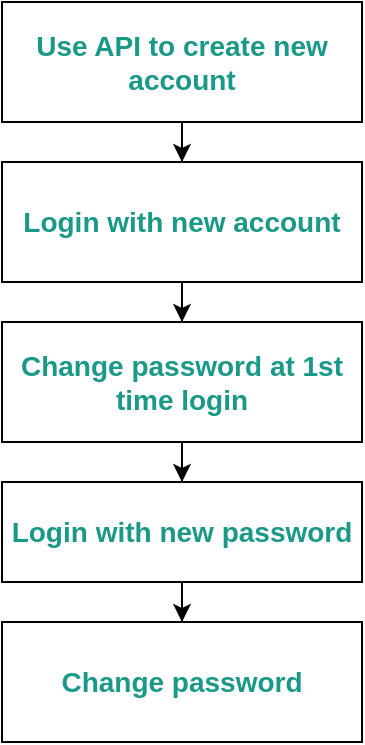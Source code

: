 <mxfile version="20.7.2" type="github">
  <diagram id="GITchyAoY5styEEp8QkO" name="Trang-1">
    <mxGraphModel dx="880" dy="452" grid="1" gridSize="10" guides="1" tooltips="1" connect="1" arrows="1" fold="1" page="1" pageScale="1" pageWidth="827" pageHeight="1169" math="0" shadow="0">
      <root>
        <mxCell id="0" />
        <mxCell id="1" parent="0" />
        <mxCell id="O05cEdwsyOfzaWefe0lu-4" value="" style="edgeStyle=orthogonalEdgeStyle;rounded=0;orthogonalLoop=1;jettySize=auto;html=1;fontSize=14;entryX=0.5;entryY=0;entryDx=0;entryDy=0;" edge="1" parent="1" source="O05cEdwsyOfzaWefe0lu-1" target="O05cEdwsyOfzaWefe0lu-3">
          <mxGeometry relative="1" as="geometry">
            <mxPoint x="400" y="170" as="targetPoint" />
          </mxGeometry>
        </mxCell>
        <mxCell id="O05cEdwsyOfzaWefe0lu-1" value="&lt;span id=&quot;docs-internal-guid-5875afa1-7fff-f918-396f-68e03493ff80&quot;&gt;&lt;span style=&quot;font-family: Arial; background-color: transparent; font-weight: 700; font-variant-numeric: normal; font-variant-east-asian: normal; vertical-align: baseline;&quot;&gt;&lt;font color=&quot;#1a9988&quot; style=&quot;font-size: 14px;&quot;&gt;Use API to create new account&lt;/font&gt;&lt;/span&gt;&lt;/span&gt;" style="rounded=0;whiteSpace=wrap;html=1;" vertex="1" parent="1">
          <mxGeometry x="340" y="90" width="180" height="60" as="geometry" />
        </mxCell>
        <mxCell id="O05cEdwsyOfzaWefe0lu-6" value="" style="edgeStyle=orthogonalEdgeStyle;rounded=0;orthogonalLoop=1;jettySize=auto;html=1;fontSize=14;entryX=0.5;entryY=0;entryDx=0;entryDy=0;" edge="1" parent="1" source="O05cEdwsyOfzaWefe0lu-3" target="O05cEdwsyOfzaWefe0lu-5">
          <mxGeometry relative="1" as="geometry">
            <mxPoint x="400" y="250" as="targetPoint" />
          </mxGeometry>
        </mxCell>
        <mxCell id="O05cEdwsyOfzaWefe0lu-3" value="&lt;font color=&quot;#1a9988&quot; style=&quot;font-size: 14px;&quot; face=&quot;Arial&quot;&gt;&lt;b&gt;Login with new account&lt;/b&gt;&lt;/font&gt;" style="whiteSpace=wrap;html=1;rounded=0;" vertex="1" parent="1">
          <mxGeometry x="340" y="170" width="180" height="60" as="geometry" />
        </mxCell>
        <mxCell id="O05cEdwsyOfzaWefe0lu-8" value="" style="edgeStyle=orthogonalEdgeStyle;rounded=0;orthogonalLoop=1;jettySize=auto;html=1;fontSize=14;" edge="1" parent="1" source="O05cEdwsyOfzaWefe0lu-5" target="O05cEdwsyOfzaWefe0lu-7">
          <mxGeometry relative="1" as="geometry" />
        </mxCell>
        <mxCell id="O05cEdwsyOfzaWefe0lu-5" value="&lt;font size=&quot;1&quot; color=&quot;#1a9988&quot;&gt;&lt;b style=&quot;font-size: 14px;&quot;&gt;Change password at 1st time login&lt;/b&gt;&lt;/font&gt;" style="whiteSpace=wrap;html=1;rounded=0;" vertex="1" parent="1">
          <mxGeometry x="340" y="250" width="180" height="60" as="geometry" />
        </mxCell>
        <mxCell id="O05cEdwsyOfzaWefe0lu-10" value="" style="edgeStyle=orthogonalEdgeStyle;rounded=0;orthogonalLoop=1;jettySize=auto;html=1;fontSize=14;entryX=0.5;entryY=0;entryDx=0;entryDy=0;" edge="1" parent="1" source="O05cEdwsyOfzaWefe0lu-7" target="O05cEdwsyOfzaWefe0lu-9">
          <mxGeometry relative="1" as="geometry">
            <mxPoint x="400" y="400" as="targetPoint" />
          </mxGeometry>
        </mxCell>
        <mxCell id="O05cEdwsyOfzaWefe0lu-7" value="&lt;font style=&quot;font-size: 14px;&quot; color=&quot;#1a9988&quot;&gt;&lt;b&gt;Login with new password&lt;/b&gt;&lt;/font&gt;" style="whiteSpace=wrap;html=1;rounded=0;" vertex="1" parent="1">
          <mxGeometry x="340" y="330" width="180" height="50" as="geometry" />
        </mxCell>
        <mxCell id="O05cEdwsyOfzaWefe0lu-9" value="&lt;b&gt;&lt;font color=&quot;#1a9988&quot; style=&quot;font-size: 14px;&quot;&gt;Change password&lt;/font&gt;&lt;/b&gt;" style="whiteSpace=wrap;html=1;rounded=0;" vertex="1" parent="1">
          <mxGeometry x="340" y="400" width="180" height="60" as="geometry" />
        </mxCell>
      </root>
    </mxGraphModel>
  </diagram>
</mxfile>
